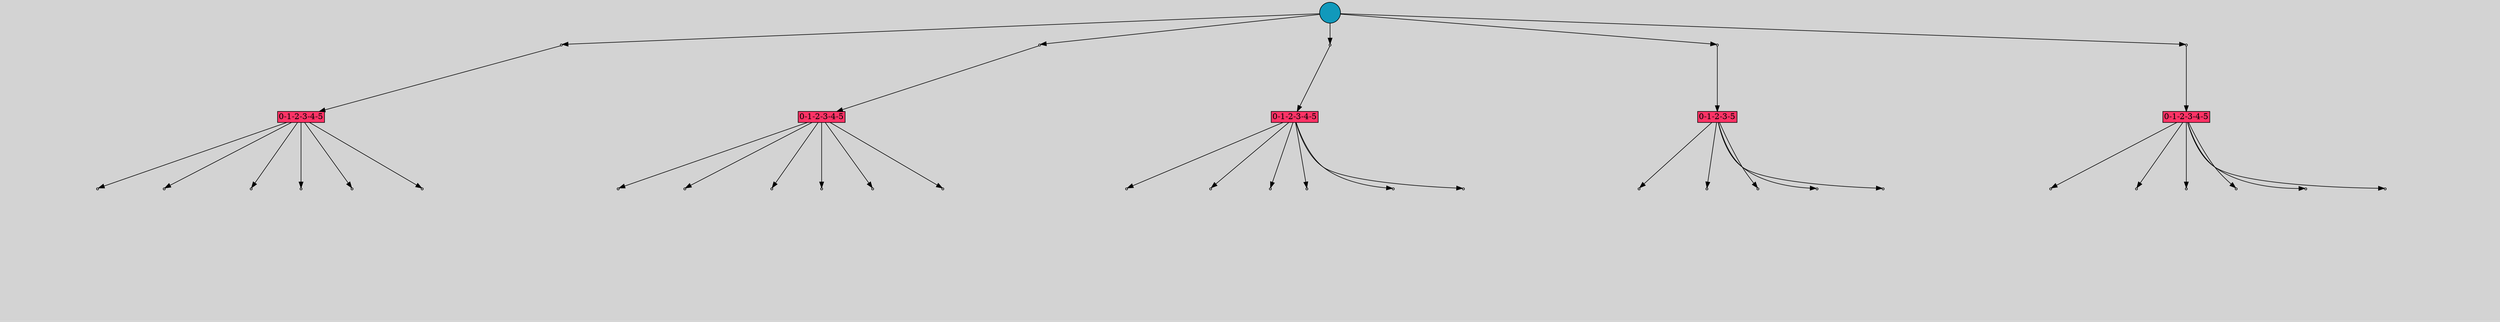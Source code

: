 // File exported with GEGELATI v1.4.0
// On the 2025-07-11 00:04:42
// With the File::TPGGraphDotExporter
digraph{
	graph[pad = "0.212, 0.055" bgcolor = lightgray]
	node[shape=circle style = filled label = ""]
		T534534 [fillcolor="#1199bb"]
		A552731 [fillcolor="#ff3366" shape=box margin=0.03 width=0 height=0 label="0-1-2-3-4-5"]
		A551880 [fillcolor="#ff3366" shape=box margin=0.03 width=0 height=0 label="0-1-2-3-4-5"]
		A552732 [fillcolor="#ff3366" shape=box margin=0.03 width=0 height=0 label="0-1-2-3-4-5"]
		A550502 [fillcolor="#ff3366" shape=box margin=0.03 width=0 height=0 label="0-1-2-3-5"]
		A124888 [fillcolor="#ff3366" shape=box margin=0.03 width=0 height=0 label="0-1-2-3-4-5"]
		P4746520 [fillcolor="#cccccc" shape=point label="0"] //
		I4746520 [shape=box style=invis label="16|0&1|0#1|8&#92;n1|0&0|8#0|8&#92;n5|1&0|8#1|4&#92;n14|7&0|1#0|0&#92;n1|2&0|16#1|3&#92;n7|3&0|15#1|15&#92;n0|0&0|16#0|3&#92;n1|0&0|2#0|0&#92;n2|0&0|16#0|8&#92;n15|6&0|0#1|12&#92;n1|0&0|8#0|14&#92;n"] //-0.114186|0.260260|0.201526|0.310303|-0.238775|0.014495|-0.937347|0.680518|-0.803737|-0.830626|-0.727164|0.541309|-0.793818|0.026394|0.064044|-0.883114|-0.348844|-0.695116|2.236721|-0.392369|-0.313316|-0.029110|
		P4746520 -> I4746520[style=invis]
		A552731 [fillcolor="#ff3366" shape=box margin=0.03 width=0 height=0 label="0-1-2-3-4-5"]
		T534534 -> P4746520 -> A552731
		P4746521 [fillcolor="#cccccc" shape=point label="0"] //
		I4746521 [shape=box style=invis label="16|0&1|0#1|8&#92;n1|0&0|8#0|8&#92;n5|1&0|8#1|4&#92;n14|7&0|1#0|0&#92;n1|2&0|16#1|3&#92;n7|3&0|15#1|15&#92;n0|0&0|16#0|3&#92;n1|0&0|2#0|0&#92;n2|0&0|16#0|8&#92;n15|6&0|0#1|12&#92;n1|0&0|8#0|14&#92;n"] //-0.114186|0.260260|0.201526|0.310303|-0.238775|0.014495|-0.937347|0.680518|-0.803737|-0.830626|-0.727164|0.541309|-0.793818|0.026394|0.064044|-0.883114|-0.348844|-0.695116|2.236721|-0.392369|-0.313316|-0.029110|
		P4746521 -> I4746521[style=invis]
		A551880 [fillcolor="#ff3366" shape=box margin=0.03 width=0 height=0 label="0-1-2-3-4-5"]
		T534534 -> P4746521 -> A551880
		P4746522 [fillcolor="#cccccc" shape=point label="0"] //
		I4746522 [shape=box style=invis label="16|0&1|0#1|3&#92;n1|0&0|8#0|8&#92;n5|1&0|8#1|4&#92;n14|7&0|1#0|0&#92;n1|2&0|16#1|3&#92;n7|3&0|15#1|15&#92;n0|0&0|16#0|3&#92;n1|0&0|2#0|0&#92;n2|0&0|16#0|8&#92;n15|6&0|0#1|12&#92;n1|0&0|8#0|14&#92;n"] //-0.114186|0.260260|0.201526|0.310303|-0.238775|0.014495|-0.937347|0.680518|-0.803737|-0.830626|-0.727164|0.541309|-0.793818|0.026394|0.064044|-0.883114|-0.348844|-0.695116|2.236721|-0.392369|-0.313316|-0.029110|
		P4746522 -> I4746522[style=invis]
		A552732 [fillcolor="#ff3366" shape=box margin=0.03 width=0 height=0 label="0-1-2-3-4-5"]
		T534534 -> P4746522 -> A552732
		P4746523 [fillcolor="#cccccc" shape=point label="0"] //
		I4746523 [shape=box style=invis label="12|1&1|11#1|11&#92;n15|3&1|14#0|3&#92;n18|3&0|11#1|5&#92;n14|0&0|9#0|11&#92;n2|0&0|16#0|8&#92;n15|6&1|0#1|12&#92;n1|0&0|8#0|14&#92;n"] //-0.836406|0.629458|0.050443|-0.992083|0.654942|-0.204055|0.087319|-0.679527|-0.348844|-0.695116|0.663958|-0.135670|-0.313316|-0.029110|
		P4746523 -> I4746523[style=invis]
		A550502 [fillcolor="#ff3366" shape=box margin=0.03 width=0 height=0 label="0-1-2-3-5"]
		T534534 -> P4746523 -> A550502
		P4746524 [fillcolor="#cccccc" shape=point label="0"] //
		I4746524 [shape=box style=invis label="16|0&1|0#1|8&#92;n1|0&0|8#0|8&#92;n5|1&0|8#1|4&#92;n14|7&0|1#0|0&#92;n1|2&0|16#1|3&#92;n7|3&0|15#1|15&#92;n0|0&0|16#0|3&#92;n1|0&0|2#0|0&#92;n2|0&0|16#0|8&#92;n15|6&0|0#1|12&#92;n1|0&0|8#0|14&#92;n"] //-0.114186|0.260260|0.201526|0.310303|-0.238775|0.014495|-0.937347|0.680518|-0.803737|-0.830626|-0.727164|0.541309|-0.793818|0.026394|0.064044|-0.883114|-0.348844|-0.695116|2.236721|-0.392369|-0.313316|-0.029110|
		P4746524 -> I4746524[style=invis]
		A124888 [fillcolor="#ff3366" shape=box margin=0.03 width=0 height=0 label="0-1-2-3-4-5"]
		T534534 -> P4746524 -> A124888
		P4746525 [fillcolor="#cccccc" shape=point label="1"] //
		I4746525 [shape=box style=invis label="19|0&1|1#0|4&#92;n11|0&0|8#1|3&#92;n8|0&0|0#1|3&#92;n"] //-0.228527|0.703677|2.036160|-0.289825|-0.802083|0.810724|
		P4746525 -> I4746525[style=invis]
		A552731 -> P4746525
		P4746526 [fillcolor="#cccccc" shape=point label="1"] //
		I4746526 [shape=box style=invis label="11|5&1|16#1|11&#92;n6|0&0|5#0|12&#92;n"] //0.876364|0.323487|-0.048393|0.056811|
		P4746526 -> I4746526[style=invis]
		A552731 -> P4746526
		P4746527 [fillcolor="#cccccc" shape=point label="1"] //
		I4746527 [shape=box style=invis label="19|0&1|7#0|10&#92;n"] //0.654184|-0.664224|
		P4746527 -> I4746527[style=invis]
		A552731 -> P4746527
		P4746528 [fillcolor="#cccccc" shape=point label="1"] //
		I4746528 [shape=box style=invis label="15|4&1|2#1|8&#92;n3|7&1|3#0|12&#92;n11|0&0|15#1|6&#92;n19|0&0|16#0|14&#92;n"] //-1.962272|-0.066690|0.474367|0.562136|-0.366552|1.090125|0.949894|-0.435455|
		P4746528 -> I4746528[style=invis]
		A552731 -> P4746528
		P4746529 [fillcolor="#cccccc" shape=point label="1"] //
		I4746529 [shape=box style=invis label="12|2&1|16#1|14&#92;n11|0&1|15#0|10&#92;n2|5&0|8#1|1&#92;n18|7&0|13#1|2&#92;n11|0&0|15#1|6&#92;n"] //-0.363133|0.624145|-1.267683|-0.332715|0.053673|0.932501|-0.675729|-0.380051|-0.583061|0.950110|
		P4746529 -> I4746529[style=invis]
		A552731 -> P4746529
		P4746530 [fillcolor="#cccccc" shape=point label="1"] //
		I4746530 [shape=box style=invis label="18|0&1|6#0|15&#92;n4|5&1|5#0|0&#92;n17|4&0|13#0|14&#92;n2|2&1|16#0|4&#92;n4|6&0|10#1|1&#92;n13|0&0|12#0|14&#92;n18|0&0|8#1|15&#92;n"] //-0.115545|0.924443|-0.946723|0.186100|0.284351|0.467673|-0.327592|-0.645133|0.664466|-0.199783|-0.043415|0.416649|0.050026|0.408959|
		P4746530 -> I4746530[style=invis]
		A552731 -> P4746530
		P4746531 [fillcolor="#cccccc" shape=point label="1"] //
		I4746531 [shape=box style=invis label="19|0&1|1#0|4&#92;n8|0&0|0#1|3&#92;n11|0&0|8#1|3&#92;n"] //-0.228527|0.703677|-0.802083|0.810724|1.822822|-0.289825|
		P4746531 -> I4746531[style=invis]
		A551880 -> P4746531
		P4746532 [fillcolor="#cccccc" shape=point label="1"] //
		I4746532 [shape=box style=invis label="11|5&1|16#1|11&#92;n6|0&0|5#0|12&#92;n"] //0.876364|0.323487|-0.048393|0.056811|
		P4746532 -> I4746532[style=invis]
		A551880 -> P4746532
		P4746533 [fillcolor="#cccccc" shape=point label="1"] //
		I4746533 [shape=box style=invis label="19|0&1|7#0|10&#92;n"] //0.658531|-0.664224|
		P4746533 -> I4746533[style=invis]
		A551880 -> P4746533
		P4746534 [fillcolor="#cccccc" shape=point label="1"] //
		I4746534 [shape=box style=invis label="15|4&1|2#1|8&#92;n3|7&1|3#0|12&#92;n11|0&0|15#1|6&#92;n19|0&0|16#0|14&#92;n"] //-1.541529|-0.066690|0.474367|0.562136|-0.366552|1.090125|0.965487|-0.435455|
		P4746534 -> I4746534[style=invis]
		A551880 -> P4746534
		P4746535 [fillcolor="#cccccc" shape=point label="1"] //
		I4746535 [shape=box style=invis label="12|2&1|16#1|14&#92;n11|0&1|15#0|10&#92;n2|5&0|8#1|1&#92;n18|7&0|13#1|2&#92;n11|0&0|15#1|6&#92;n"] //-0.363133|0.624145|-1.267683|-0.332715|0.053673|0.932501|-0.675729|-0.380051|-0.583061|0.950110|
		P4746535 -> I4746535[style=invis]
		A551880 -> P4746535
		P4746536 [fillcolor="#cccccc" shape=point label="1"] //
		I4746536 [shape=box style=invis label="14|0&1|7#1|4&#92;n4|1&0|8#1|5&#92;n1|6&0|1#1|9&#92;n1|2&1|2#0|9&#92;n18|6&0|14#0|13&#92;n0|0&0|14#0|10&#92;n17|0&0|16#0|10&#92;n3|0&1|2#0|16&#92;n4|5&1|5#0|0&#92;n17|4&0|13#0|14&#92;n11|0&0|4#1|2&#92;n18|0&0|8#1|15&#92;n"] //0.810692|-0.226907|-0.936942|0.647786|-0.539924|-0.640038|-0.737679|-0.325006|-0.879457|-0.724065|0.138087|-0.672384|0.045568|0.451848|0.138733|-0.146024|-0.946723|0.186100|0.284351|0.467673|-0.125779|0.325802|0.050026|0.408959|
		P4746536 -> I4746536[style=invis]
		A551880 -> P4746536
		P4746537 [fillcolor="#cccccc" shape=point label="1"] //
		I4746537 [shape=box style=invis label="11|5&1|16#1|11&#92;n6|0&0|5#0|12&#92;n"] //0.876364|0.323487|-0.048393|0.056811|
		P4746537 -> I4746537[style=invis]
		A552732 -> P4746537
		P4746538 [fillcolor="#cccccc" shape=point label="1"] //
		I4746538 [shape=box style=invis label="19|0&1|7#0|10&#92;n"] //0.654184|-0.664224|
		P4746538 -> I4746538[style=invis]
		A552732 -> P4746538
		P4746539 [fillcolor="#cccccc" shape=point label="1"] //
		I4746539 [shape=box style=invis label="19|0&1|1#0|4&#92;n11|0&0|8#1|3&#92;n8|0&0|0#1|3&#92;n"] //-0.228527|0.703677|2.036160|-0.289825|-0.802083|0.810724|
		P4746539 -> I4746539[style=invis]
		A552732 -> P4746539
		P4746540 [fillcolor="#cccccc" shape=point label="1"] //
		I4746540 [shape=box style=invis label="15|4&1|2#1|8&#92;n3|7&1|3#0|12&#92;n11|0&0|15#1|6&#92;n19|0&0|16#0|14&#92;n"] //-1.962272|-0.066690|0.474367|0.562136|-0.366552|1.090125|0.949894|-0.435455|
		P4746540 -> I4746540[style=invis]
		A552732 -> P4746540
		P4746541 [fillcolor="#cccccc" shape=point label="1"] //
		I4746541 [shape=box style=invis label="12|2&1|16#1|14&#92;n11|0&1|15#0|10&#92;n2|5&0|8#1|1&#92;n18|7&0|13#1|2&#92;n11|0&0|15#1|6&#92;n"] //-0.363133|0.624145|-1.267683|-0.332715|0.053673|0.932501|-0.675729|-0.380051|-0.583061|0.950110|
		P4746541 -> I4746541[style=invis]
		A552732 -> P4746541
		P4746542 [fillcolor="#cccccc" shape=point label="1"] //
		I4746542 [shape=box style=invis label="18|0&1|6#0|15&#92;n4|5&1|5#0|0&#92;n17|4&0|13#0|14&#92;n2|2&1|16#0|4&#92;n4|6&0|10#1|15&#92;n13|0&0|12#0|14&#92;n18|0&0|8#1|15&#92;n"] //-0.115545|0.924443|-0.946723|0.186100|0.284351|0.467673|-0.327592|-0.645133|0.664466|-0.199783|-0.043415|0.416649|0.050026|0.408959|
		P4746542 -> I4746542[style=invis]
		A552732 -> P4746542
		P4746543 [fillcolor="#cccccc" shape=point label="1"] //
		I4746543 [shape=box style=invis label="19|0&1|1#1|4&#92;n"] //-0.440415|0.703677|
		P4746543 -> I4746543[style=invis]
		A550502 -> P4746543
		P4746544 [fillcolor="#cccccc" shape=point label="1"] //
		I4746544 [shape=box style=invis label="13|0&1|16#1|7&#92;n"] //-0.534718|-0.712739|
		P4746544 -> I4746544[style=invis]
		A550502 -> P4746544
		P4746545 [fillcolor="#cccccc" shape=point label="1"] //
		I4746545 [shape=box style=invis label="8|0&1|9#1|13&#92;n"] //0.403991|-0.863859|
		P4746545 -> I4746545[style=invis]
		A550502 -> P4746545
		P4746546 [fillcolor="#cccccc" shape=point label="1"] //
		I4746546 [shape=box style=invis label="19|4&1|13#1|7&#92;n3|3&0|4#0|4&#92;n15|2&0|11#1|14&#92;n0|6&1|14#1|14&#92;n5|7&0|6#0|7&#92;n11|0&0|15#1|3&#92;n16|7&0|2#0|5&#92;n13|0&0|8#0|15&#92;n"] //-0.180019|-0.852483|-0.424075|-0.812478|0.417446|0.322798|-0.756705|0.587046|-0.040705|-0.080362|-0.583061|0.950110|0.152191|-0.319799|-0.970810|-0.673228|
		P4746546 -> I4746546[style=invis]
		A550502 -> P4746546
		P4746547 [fillcolor="#cccccc" shape=point label="1"] //
		I4746547 [shape=box style=invis label="0|1&1|7#1|5&#92;n10|0&1|9#0|9&#92;n"] //0.584267|-0.701697|0.256249|0.412348|
		P4746547 -> I4746547[style=invis]
		A550502 -> P4746547
		P4746548 [fillcolor="#cccccc" shape=point label="1"] //
		I4746548 [shape=box style=invis label="19|0&1|1#0|4&#92;n11|0&0|8#1|3&#92;n8|0&0|0#1|3&#92;n"] //-0.228527|0.703677|2.036160|-0.289825|-0.802083|0.810724|
		P4746548 -> I4746548[style=invis]
		A124888 -> P4746548
		P4746549 [fillcolor="#cccccc" shape=point label="1"] //
		I4746549 [shape=box style=invis label="11|5&1|16#1|11&#92;n6|0&0|5#0|12&#92;n"] //0.876364|0.323487|-0.048393|0.056811|
		P4746549 -> I4746549[style=invis]
		A124888 -> P4746549
		P4746550 [fillcolor="#cccccc" shape=point label="1"] //
		I4746550 [shape=box style=invis label="19|0&1|7#0|10&#92;n"] //0.654184|-0.664224|
		P4746550 -> I4746550[style=invis]
		A124888 -> P4746550
		P4746551 [fillcolor="#cccccc" shape=point label="1"] //
		I4746551 [shape=box style=invis label="15|4&1|2#1|8&#92;n3|7&1|3#0|12&#92;n11|0&0|15#1|6&#92;n19|0&0|16#0|14&#92;n"] //-1.962272|-0.066690|0.474367|0.562136|-0.366552|1.090125|0.949894|-0.435455|
		P4746551 -> I4746551[style=invis]
		A124888 -> P4746551
		P4746552 [fillcolor="#cccccc" shape=point label="1"] //
		I4746552 [shape=box style=invis label="12|2&1|16#1|14&#92;n11|0&1|15#0|10&#92;n2|5&0|8#1|1&#92;n18|7&0|13#1|2&#92;n11|0&0|15#1|6&#92;n"] //-0.363133|0.624145|-1.267683|-0.332715|0.053673|0.932501|-0.675729|-0.380051|-0.583061|0.950110|
		P4746552 -> I4746552[style=invis]
		A124888 -> P4746552
		P4746553 [fillcolor="#cccccc" shape=point label="1"] //
		I4746553 [shape=box style=invis label="18|1&1|16#1|16&#92;n5|1&0|1#1|7&#92;n1|2&1|2#0|9&#92;n7|5&0|2#1|15&#92;n13|3&1|13#0|13&#92;n17|4&0|11#0|14&#92;n2|2&1|16#0|4&#92;n4|6&0|10#1|15&#92;n13|0&0|12#0|14&#92;n18|0&0|8#1|15&#92;n"] //0.266521|0.783018|0.849990|-0.099473|-0.737679|-0.325006|-0.625438|0.536435|-0.958796|0.408283|0.284351|0.467673|-0.327592|-0.645133|0.664466|-0.199783|-0.043415|0.416649|0.050026|0.408959|
		P4746553 -> I4746553[style=invis]
		A124888 -> P4746553
}
